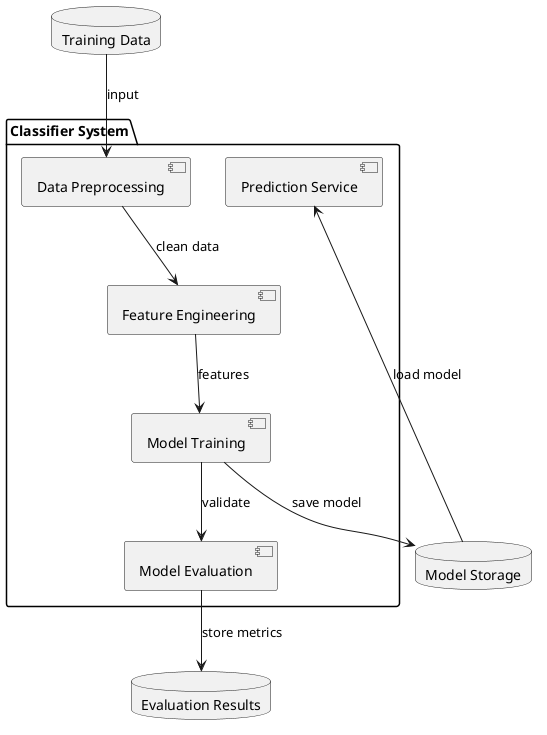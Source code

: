 @startuml "Classifier Model"

' Define components
package "Classifier System" {
  [Data Preprocessing] as Preprocess
  [Feature Engineering] as Features
  [Model Training] as Training
  [Model Evaluation] as Evaluation
  [Prediction Service] as Prediction
}

database "Training Data" as TrainingData
database "Model Storage" as ModelStorage
database "Evaluation Results" as EvalResults

' Define relationships
TrainingData --> Preprocess : input
Preprocess --> Features : clean data
Features --> Training : features
Training --> ModelStorage : save model
ModelStorage --> Prediction : load model
Training --> Evaluation : validate
Evaluation --> EvalResults : store metrics

@enduml